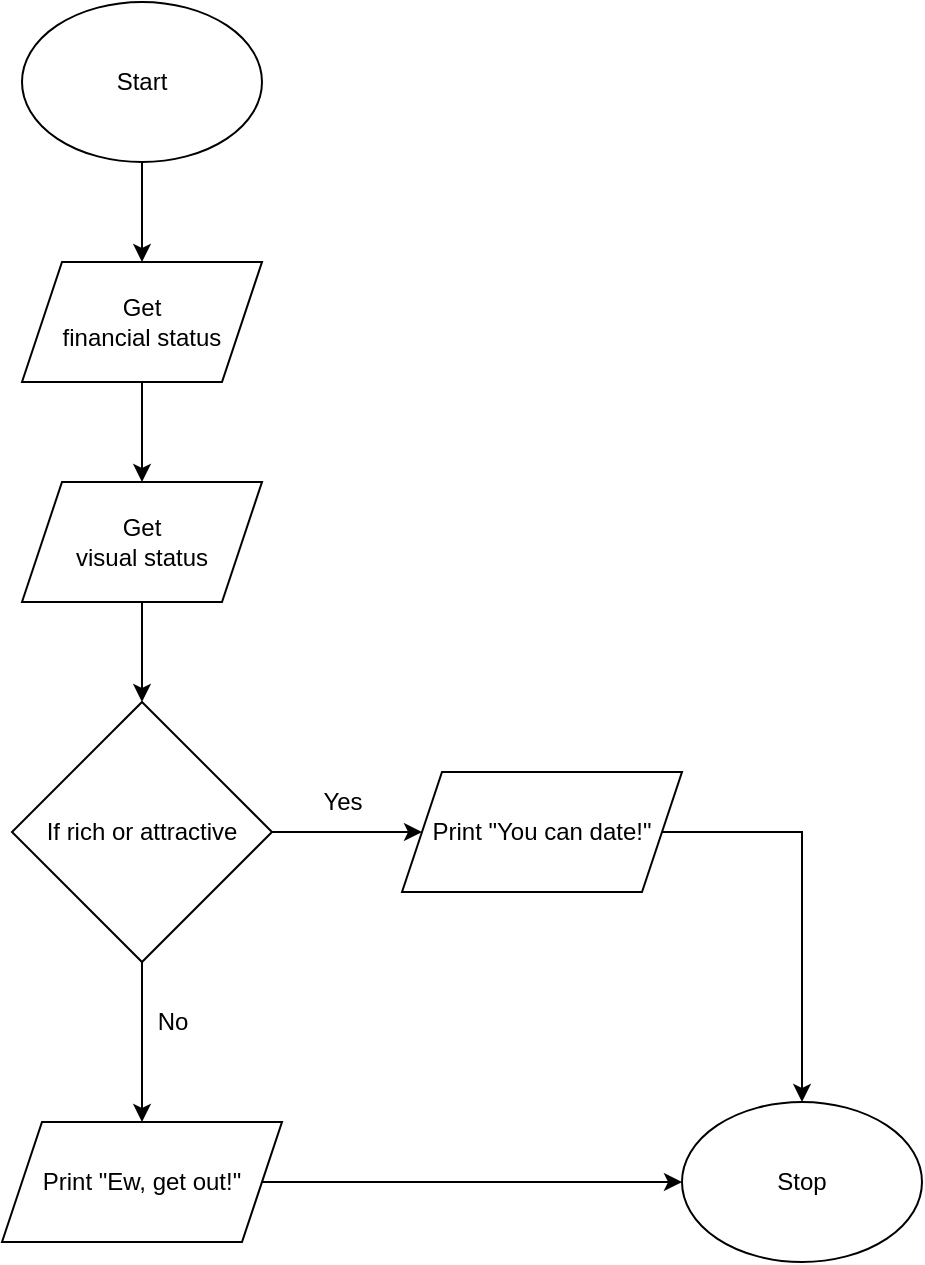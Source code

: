 <mxfile>
    <diagram id="vmDCX_BerioAXbsRed41" name="Page-1">
        <mxGraphModel dx="1006" dy="728" grid="1" gridSize="10" guides="1" tooltips="1" connect="1" arrows="1" fold="1" page="1" pageScale="1" pageWidth="827" pageHeight="1169" math="0" shadow="0">
            <root>
                <mxCell id="0"/>
                <mxCell id="1" parent="0"/>
                <mxCell id="2" style="edgeStyle=none;html=1;entryX=0.5;entryY=0;entryDx=0;entryDy=0;" parent="1" target="4" edge="1">
                    <mxGeometry relative="1" as="geometry">
                        <mxPoint x="250" y="200" as="sourcePoint"/>
                    </mxGeometry>
                </mxCell>
                <mxCell id="3" style="edgeStyle=none;html=1;entryX=0.5;entryY=0;entryDx=0;entryDy=0;" parent="1" source="4" target="7" edge="1">
                    <mxGeometry relative="1" as="geometry"/>
                </mxCell>
                <mxCell id="4" value="Get &lt;br&gt;visual status" style="shape=parallelogram;perimeter=parallelogramPerimeter;whiteSpace=wrap;html=1;fixedSize=1;" parent="1" vertex="1">
                    <mxGeometry x="190" y="250" width="120" height="60" as="geometry"/>
                </mxCell>
                <mxCell id="5" style="edgeStyle=none;html=1;entryX=0.5;entryY=0;entryDx=0;entryDy=0;" parent="1" source="7" edge="1">
                    <mxGeometry relative="1" as="geometry">
                        <mxPoint x="250" y="570" as="targetPoint"/>
                    </mxGeometry>
                </mxCell>
                <mxCell id="6" style="edgeStyle=none;html=1;entryX=0;entryY=0.5;entryDx=0;entryDy=0;" parent="1" source="7" target="9" edge="1">
                    <mxGeometry relative="1" as="geometry"/>
                </mxCell>
                <mxCell id="7" value="If rich or attractive" style="rhombus;whiteSpace=wrap;html=1;" parent="1" vertex="1">
                    <mxGeometry x="185" y="360" width="130" height="130" as="geometry"/>
                </mxCell>
                <mxCell id="8" style="edgeStyle=none;html=1;entryX=0.5;entryY=0;entryDx=0;entryDy=0;rounded=0;" parent="1" source="9" target="21" edge="1">
                    <mxGeometry relative="1" as="geometry">
                        <mxPoint x="580" y="500" as="targetPoint"/>
                        <Array as="points">
                            <mxPoint x="580" y="425"/>
                        </Array>
                    </mxGeometry>
                </mxCell>
                <mxCell id="9" value="Print &quot;You can date!&quot;" style="shape=parallelogram;perimeter=parallelogramPerimeter;whiteSpace=wrap;html=1;fixedSize=1;" parent="1" vertex="1">
                    <mxGeometry x="380" y="395" width="140" height="60" as="geometry"/>
                </mxCell>
                <mxCell id="10" value="Yes" style="text;html=1;align=center;verticalAlign=middle;resizable=0;points=[];autosize=1;strokeColor=none;fillColor=none;" parent="1" vertex="1">
                    <mxGeometry x="335" y="400" width="30" height="20" as="geometry"/>
                </mxCell>
                <mxCell id="11" value="No" style="text;html=1;align=center;verticalAlign=middle;resizable=0;points=[];autosize=1;strokeColor=none;fillColor=none;" parent="1" vertex="1">
                    <mxGeometry x="250" y="510" width="30" height="20" as="geometry"/>
                </mxCell>
                <mxCell id="19" style="edgeStyle=none;html=1;entryX=0;entryY=0.5;entryDx=0;entryDy=0;" parent="1" source="20" target="21" edge="1">
                    <mxGeometry relative="1" as="geometry">
                        <mxPoint x="560" y="890" as="targetPoint"/>
                    </mxGeometry>
                </mxCell>
                <mxCell id="20" value="Print &quot;Ew, get out!&quot;" style="shape=parallelogram;perimeter=parallelogramPerimeter;whiteSpace=wrap;html=1;fixedSize=1;" parent="1" vertex="1">
                    <mxGeometry x="180" y="570" width="140" height="60" as="geometry"/>
                </mxCell>
                <mxCell id="21" value="Stop" style="ellipse;whiteSpace=wrap;html=1;" parent="1" vertex="1">
                    <mxGeometry x="520" y="560" width="120" height="80" as="geometry"/>
                </mxCell>
                <mxCell id="22" value="Start" style="ellipse;whiteSpace=wrap;html=1;" parent="1" vertex="1">
                    <mxGeometry x="190" y="10" width="120" height="80" as="geometry"/>
                </mxCell>
                <mxCell id="23" style="edgeStyle=none;html=1;entryX=0.5;entryY=0;entryDx=0;entryDy=0;" parent="1" target="24" edge="1">
                    <mxGeometry relative="1" as="geometry">
                        <mxPoint x="250" y="90" as="sourcePoint"/>
                    </mxGeometry>
                </mxCell>
                <mxCell id="24" value="Get &lt;br&gt;financial status" style="shape=parallelogram;perimeter=parallelogramPerimeter;whiteSpace=wrap;html=1;fixedSize=1;" parent="1" vertex="1">
                    <mxGeometry x="190" y="140" width="120" height="60" as="geometry"/>
                </mxCell>
            </root>
        </mxGraphModel>
    </diagram>
</mxfile>